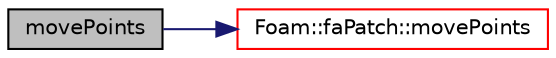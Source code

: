 digraph "movePoints"
{
  bgcolor="transparent";
  edge [fontname="Helvetica",fontsize="10",labelfontname="Helvetica",labelfontsize="10"];
  node [fontname="Helvetica",fontsize="10",shape=record];
  rankdir="LR";
  Node1 [label="movePoints",height=0.2,width=0.4,color="black", fillcolor="grey75", style="filled" fontcolor="black"];
  Node1 -> Node2 [color="midnightblue",fontsize="10",style="solid",fontname="Helvetica"];
  Node2 [label="Foam::faPatch::movePoints",height=0.2,width=0.4,color="red",URL="$classFoam_1_1faPatch.html#ab62834098bae1d3887f578c700754f39",tooltip="Correct patch after moving points. "];
}

